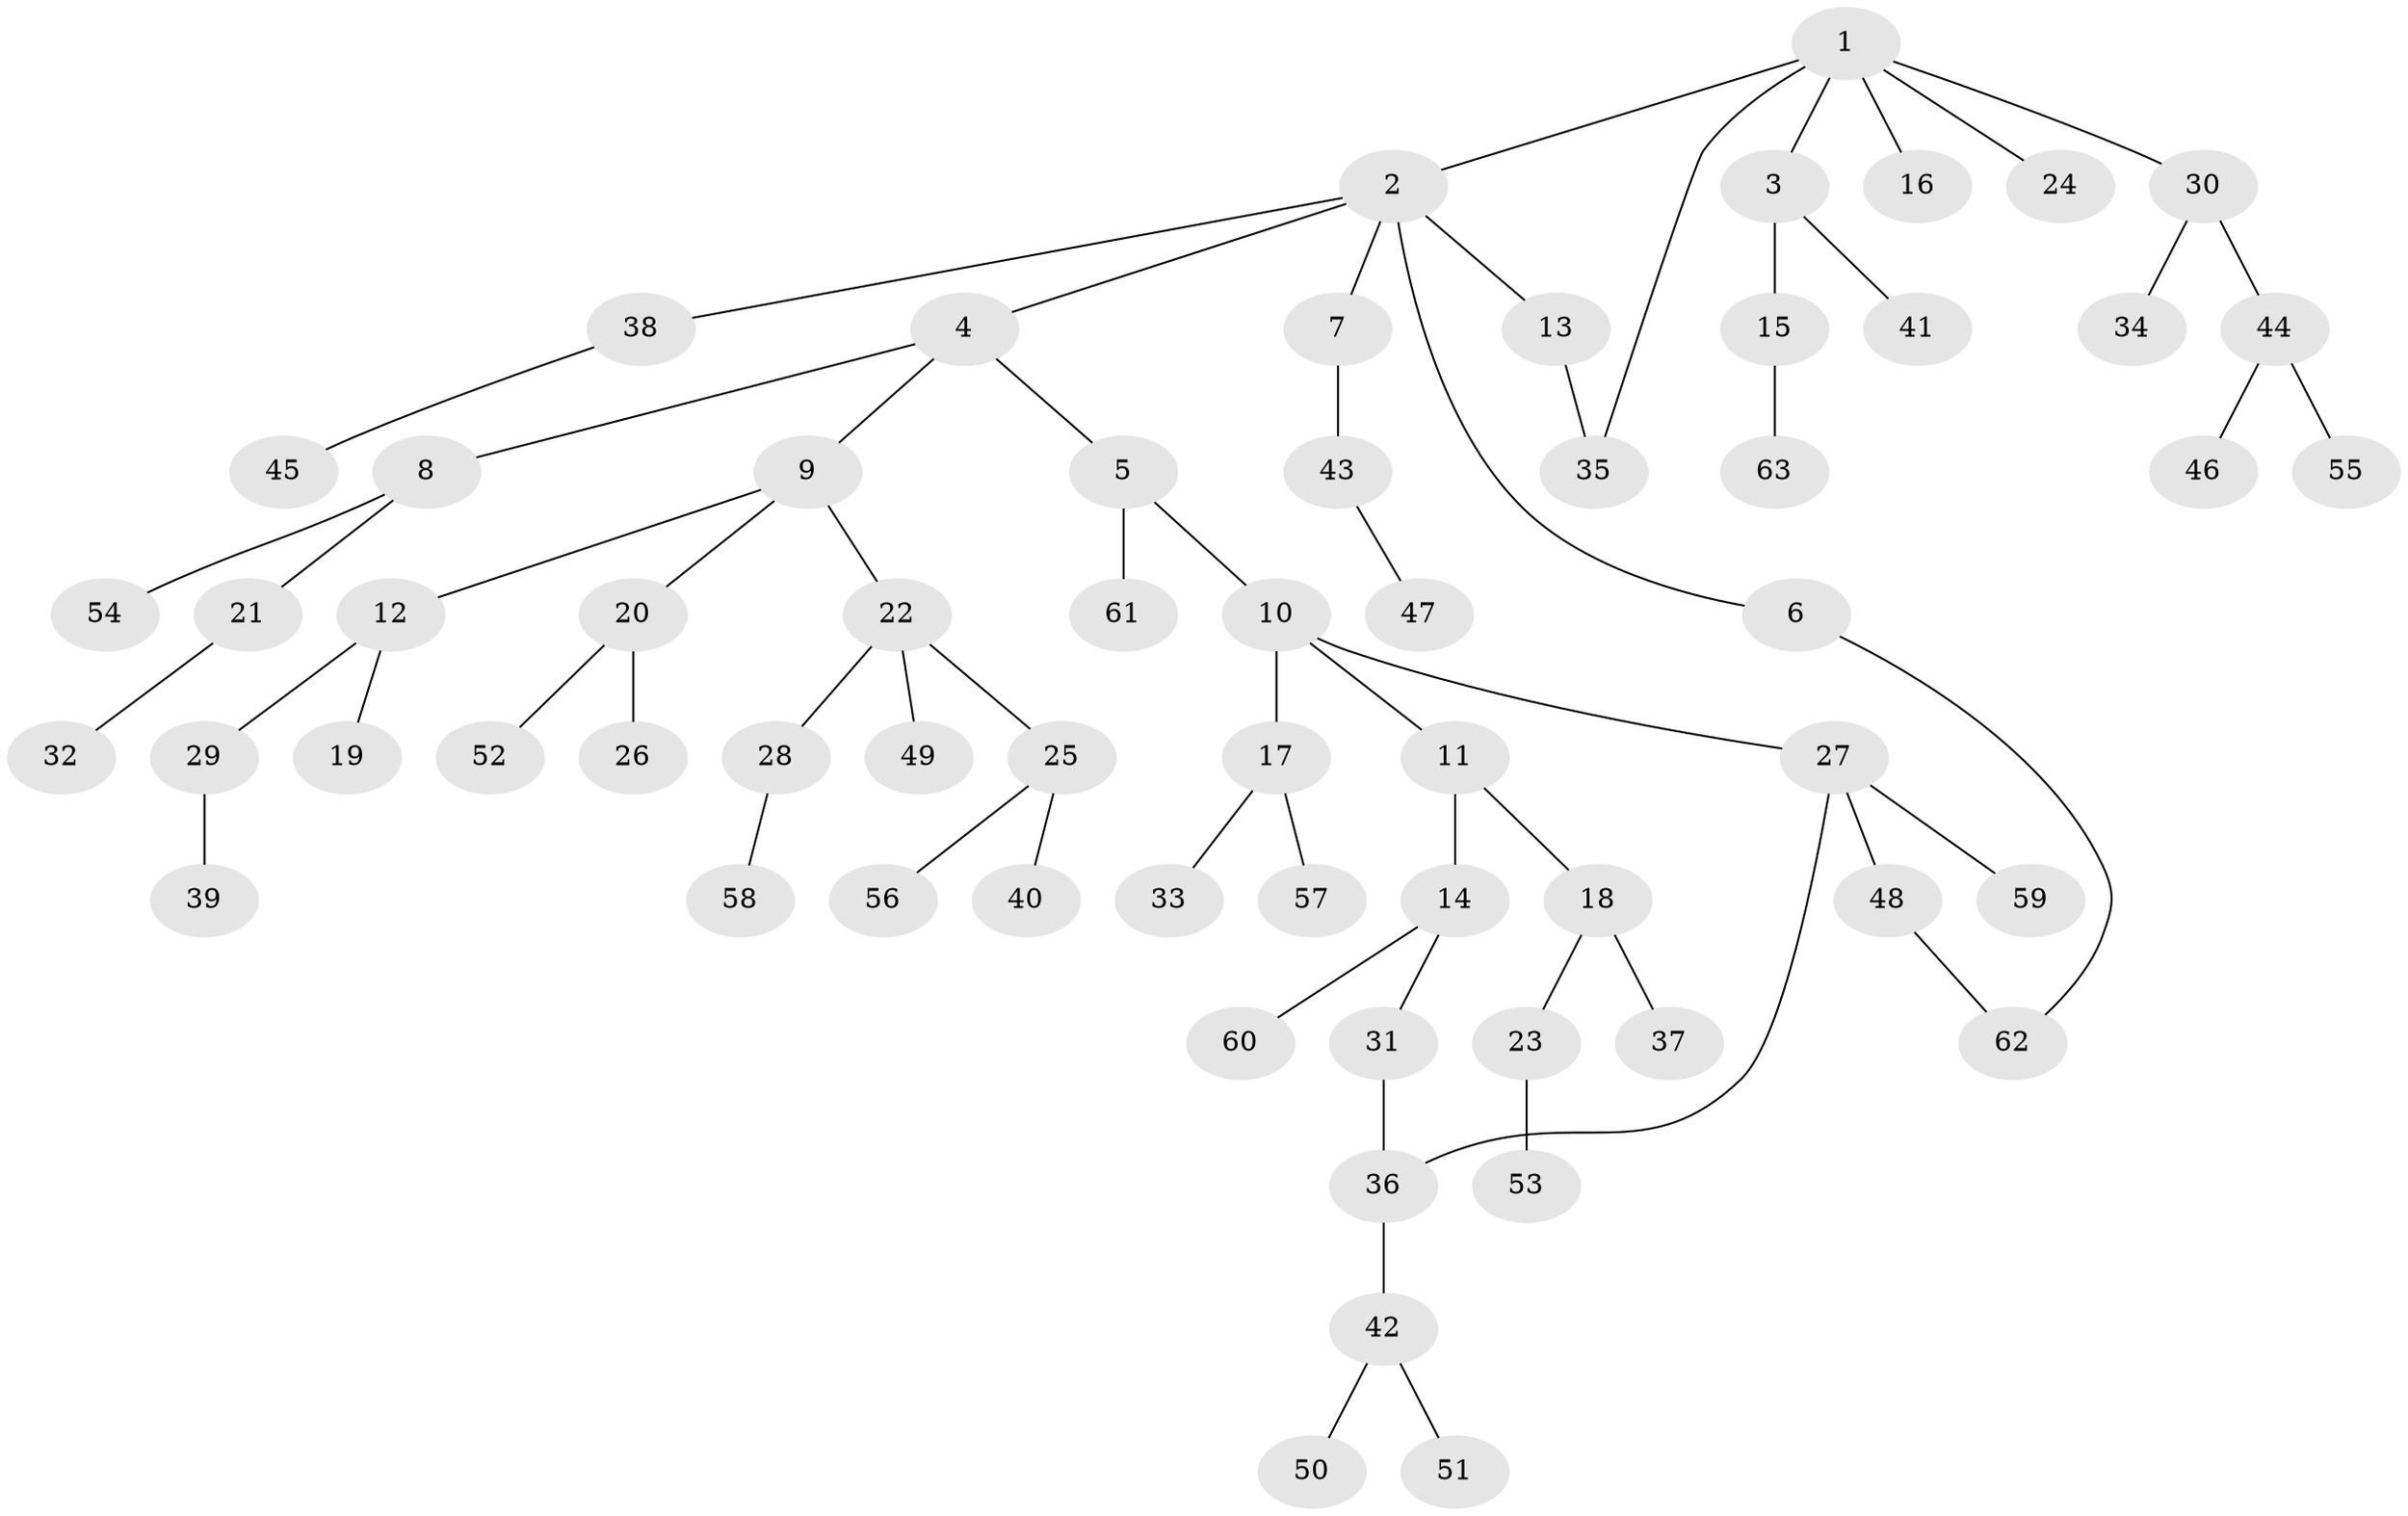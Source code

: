 // Generated by graph-tools (version 1.1) at 2025/49/03/09/25 03:49:23]
// undirected, 63 vertices, 65 edges
graph export_dot {
graph [start="1"]
  node [color=gray90,style=filled];
  1;
  2;
  3;
  4;
  5;
  6;
  7;
  8;
  9;
  10;
  11;
  12;
  13;
  14;
  15;
  16;
  17;
  18;
  19;
  20;
  21;
  22;
  23;
  24;
  25;
  26;
  27;
  28;
  29;
  30;
  31;
  32;
  33;
  34;
  35;
  36;
  37;
  38;
  39;
  40;
  41;
  42;
  43;
  44;
  45;
  46;
  47;
  48;
  49;
  50;
  51;
  52;
  53;
  54;
  55;
  56;
  57;
  58;
  59;
  60;
  61;
  62;
  63;
  1 -- 2;
  1 -- 3;
  1 -- 16;
  1 -- 24;
  1 -- 30;
  1 -- 35;
  2 -- 4;
  2 -- 6;
  2 -- 7;
  2 -- 13;
  2 -- 38;
  3 -- 15;
  3 -- 41;
  4 -- 5;
  4 -- 8;
  4 -- 9;
  5 -- 10;
  5 -- 61;
  6 -- 62;
  7 -- 43;
  8 -- 21;
  8 -- 54;
  9 -- 12;
  9 -- 20;
  9 -- 22;
  10 -- 11;
  10 -- 17;
  10 -- 27;
  11 -- 14;
  11 -- 18;
  12 -- 19;
  12 -- 29;
  13 -- 35;
  14 -- 31;
  14 -- 60;
  15 -- 63;
  17 -- 33;
  17 -- 57;
  18 -- 23;
  18 -- 37;
  20 -- 26;
  20 -- 52;
  21 -- 32;
  22 -- 25;
  22 -- 28;
  22 -- 49;
  23 -- 53;
  25 -- 40;
  25 -- 56;
  27 -- 48;
  27 -- 59;
  27 -- 36;
  28 -- 58;
  29 -- 39;
  30 -- 34;
  30 -- 44;
  31 -- 36;
  36 -- 42;
  38 -- 45;
  42 -- 50;
  42 -- 51;
  43 -- 47;
  44 -- 46;
  44 -- 55;
  48 -- 62;
}
